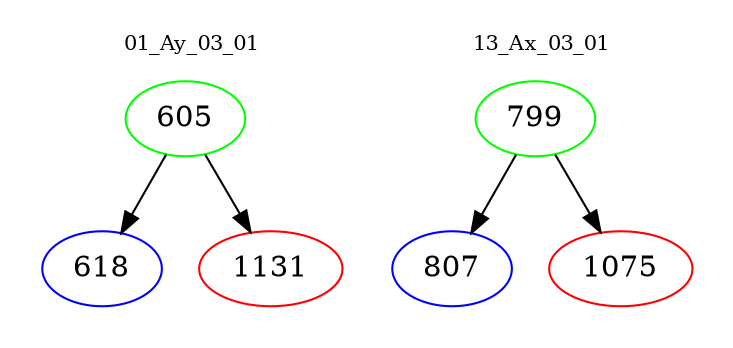 digraph{
subgraph cluster_0 {
color = white
label = "01_Ay_03_01";
fontsize=10;
T0_605 [label="605", color="green"]
T0_605 -> T0_618 [color="black"]
T0_618 [label="618", color="blue"]
T0_605 -> T0_1131 [color="black"]
T0_1131 [label="1131", color="red"]
}
subgraph cluster_1 {
color = white
label = "13_Ax_03_01";
fontsize=10;
T1_799 [label="799", color="green"]
T1_799 -> T1_807 [color="black"]
T1_807 [label="807", color="blue"]
T1_799 -> T1_1075 [color="black"]
T1_1075 [label="1075", color="red"]
}
}

